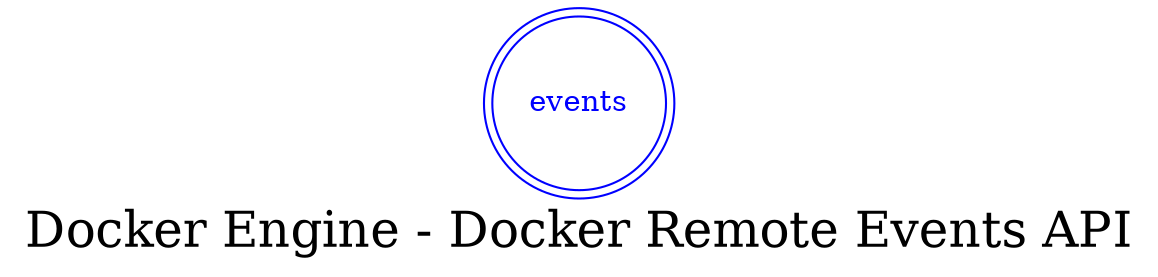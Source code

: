 digraph LexiconGraph {
graph[label="Docker Engine - Docker Remote Events API", fontsize=24]
splines=true
"events" [color=blue, fontcolor=blue, shape=doublecircle]
}
